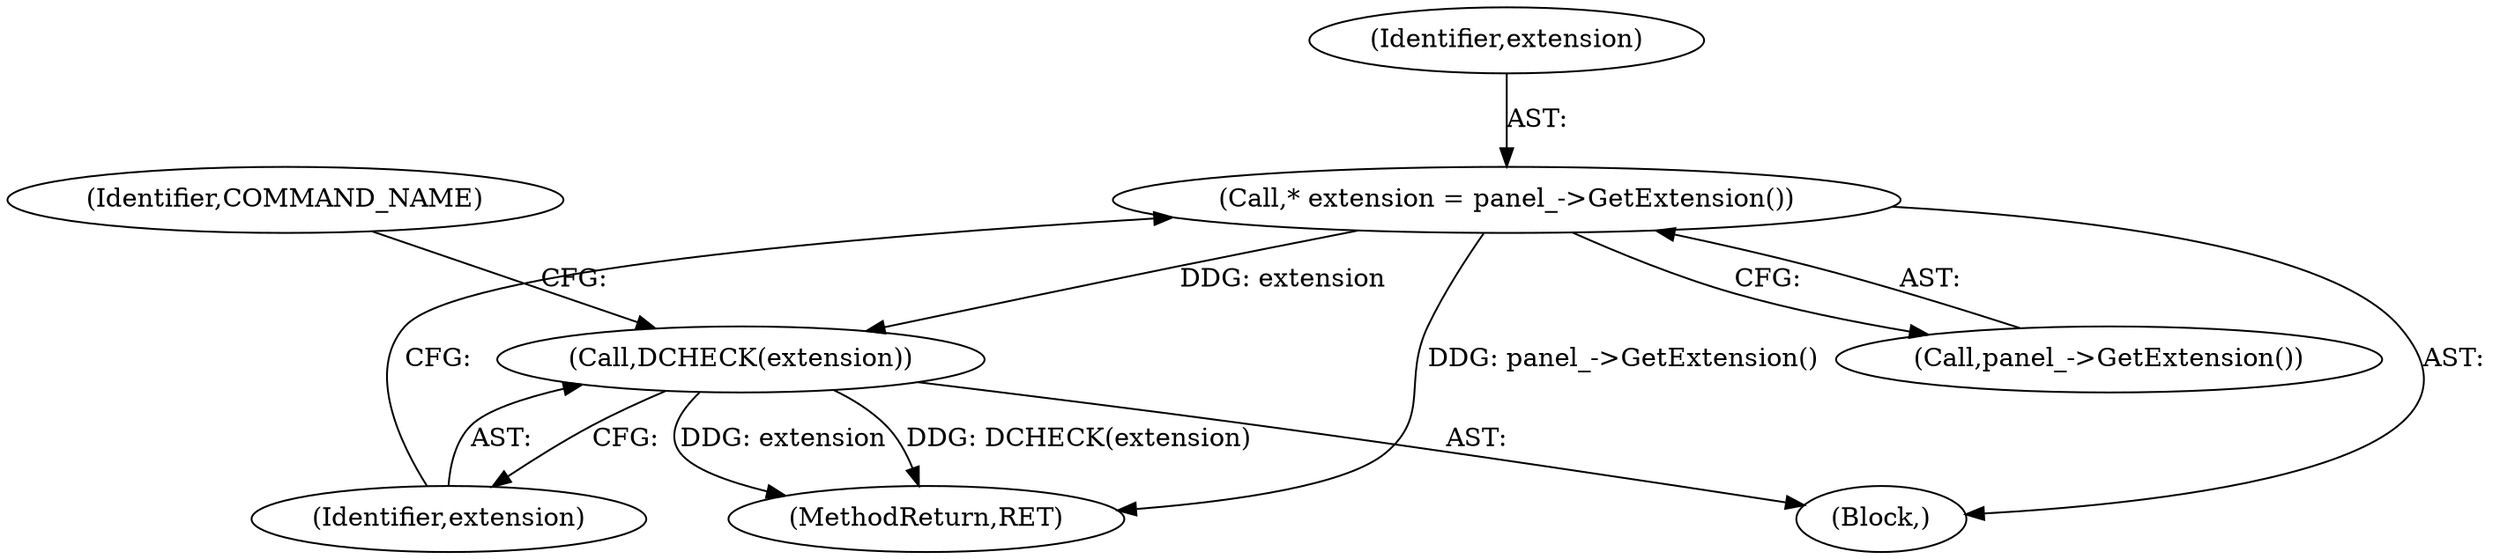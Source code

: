 digraph "0_Chrome_6b5f83842b5edb5d4bd6684b196b3630c6769731_3@pointer" {
"1000104" [label="(Call,* extension = panel_->GetExtension())"];
"1000107" [label="(Call,DCHECK(extension))"];
"1000106" [label="(Call,panel_->GetExtension())"];
"1000105" [label="(Identifier,extension)"];
"1000104" [label="(Call,* extension = panel_->GetExtension())"];
"1000131" [label="(MethodReturn,RET)"];
"1000108" [label="(Identifier,extension)"];
"1000107" [label="(Call,DCHECK(extension))"];
"1000110" [label="(Identifier,COMMAND_NAME)"];
"1000102" [label="(Block,)"];
"1000104" -> "1000102"  [label="AST: "];
"1000104" -> "1000106"  [label="CFG: "];
"1000105" -> "1000104"  [label="AST: "];
"1000106" -> "1000104"  [label="AST: "];
"1000108" -> "1000104"  [label="CFG: "];
"1000104" -> "1000131"  [label="DDG: panel_->GetExtension()"];
"1000104" -> "1000107"  [label="DDG: extension"];
"1000107" -> "1000102"  [label="AST: "];
"1000107" -> "1000108"  [label="CFG: "];
"1000108" -> "1000107"  [label="AST: "];
"1000110" -> "1000107"  [label="CFG: "];
"1000107" -> "1000131"  [label="DDG: extension"];
"1000107" -> "1000131"  [label="DDG: DCHECK(extension)"];
}
